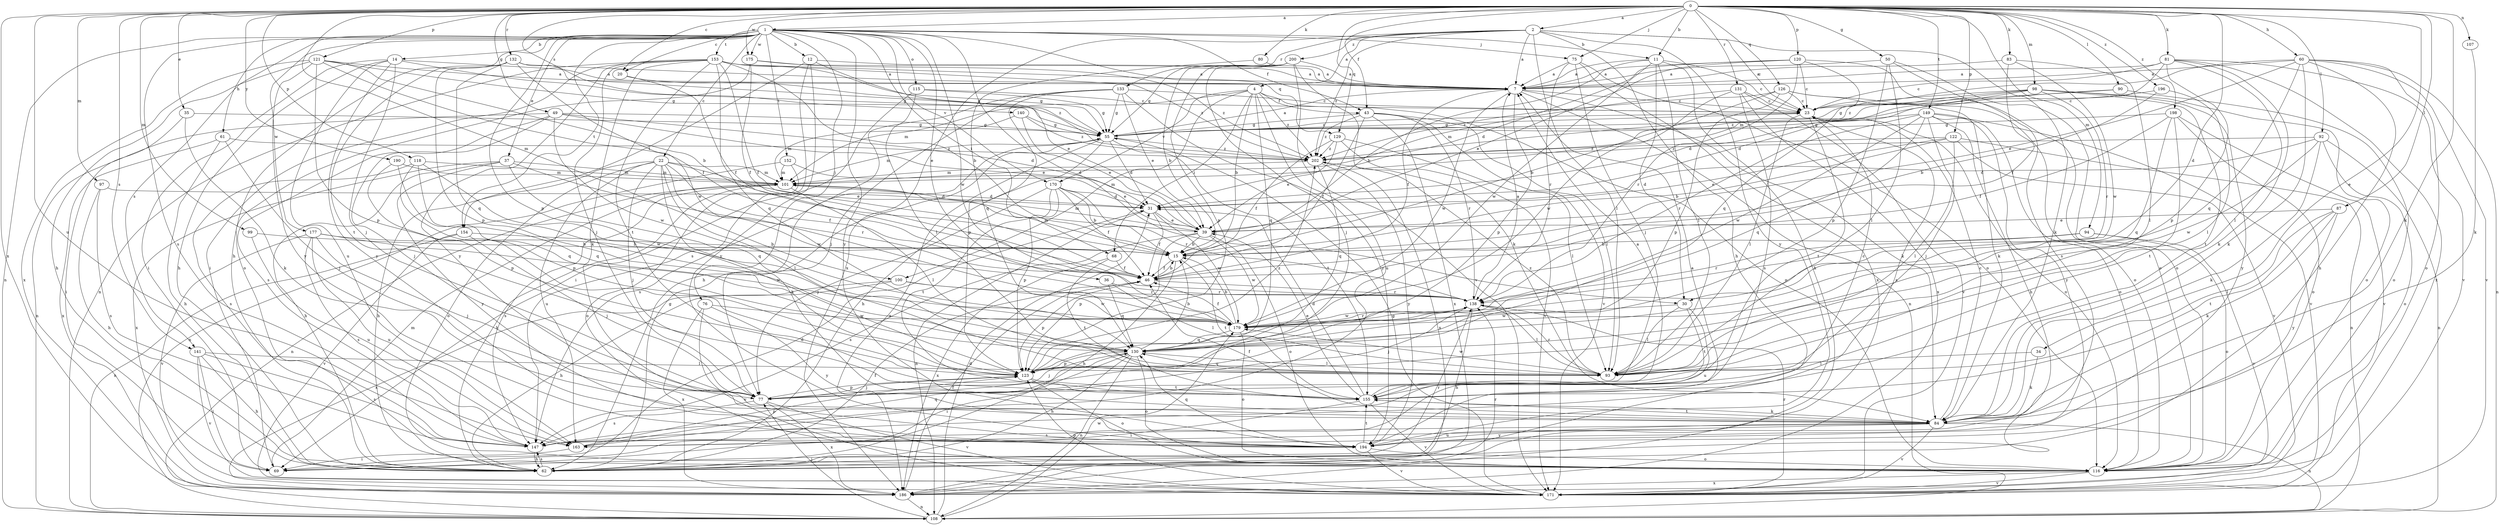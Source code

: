 strict digraph  {
0;
1;
2;
4;
7;
11;
12;
14;
15;
20;
22;
23;
30;
31;
34;
35;
36;
37;
39;
43;
46;
49;
50;
55;
60;
61;
62;
68;
69;
75;
76;
77;
80;
81;
83;
84;
87;
90;
92;
93;
94;
97;
98;
99;
100;
101;
107;
108;
115;
116;
118;
120;
121;
122;
123;
126;
129;
130;
131;
132;
133;
138;
140;
141;
147;
149;
152;
153;
154;
155;
163;
170;
171;
175;
177;
179;
186;
190;
194;
196;
198;
200;
202;
0 -> 1  [label=a];
0 -> 2  [label=a];
0 -> 11  [label=b];
0 -> 20  [label=c];
0 -> 30  [label=d];
0 -> 34  [label=e];
0 -> 35  [label=e];
0 -> 43  [label=f];
0 -> 49  [label=g];
0 -> 50  [label=g];
0 -> 60  [label=h];
0 -> 75  [label=j];
0 -> 80  [label=k];
0 -> 81  [label=k];
0 -> 83  [label=k];
0 -> 84  [label=k];
0 -> 87  [label=l];
0 -> 90  [label=l];
0 -> 92  [label=l];
0 -> 94  [label=m];
0 -> 97  [label=m];
0 -> 98  [label=m];
0 -> 99  [label=m];
0 -> 100  [label=m];
0 -> 107  [label=n];
0 -> 118  [label=p];
0 -> 120  [label=p];
0 -> 121  [label=p];
0 -> 122  [label=p];
0 -> 126  [label=q];
0 -> 129  [label=q];
0 -> 131  [label=r];
0 -> 132  [label=r];
0 -> 140  [label=s];
0 -> 141  [label=s];
0 -> 149  [label=t];
0 -> 163  [label=u];
0 -> 175  [label=w];
0 -> 186  [label=x];
0 -> 190  [label=y];
0 -> 196  [label=z];
0 -> 198  [label=z];
1 -> 11  [label=b];
1 -> 12  [label=b];
1 -> 14  [label=b];
1 -> 20  [label=c];
1 -> 22  [label=c];
1 -> 30  [label=d];
1 -> 36  [label=e];
1 -> 37  [label=e];
1 -> 43  [label=f];
1 -> 61  [label=h];
1 -> 62  [label=h];
1 -> 68  [label=i];
1 -> 75  [label=j];
1 -> 76  [label=j];
1 -> 108  [label=n];
1 -> 115  [label=o];
1 -> 123  [label=p];
1 -> 129  [label=q];
1 -> 141  [label=s];
1 -> 147  [label=s];
1 -> 152  [label=t];
1 -> 153  [label=t];
1 -> 154  [label=t];
1 -> 170  [label=v];
1 -> 175  [label=w];
1 -> 177  [label=w];
1 -> 179  [label=w];
1 -> 194  [label=y];
2 -> 4  [label=a];
2 -> 7  [label=a];
2 -> 23  [label=c];
2 -> 62  [label=h];
2 -> 84  [label=k];
2 -> 93  [label=l];
2 -> 133  [label=r];
2 -> 186  [label=x];
2 -> 194  [label=y];
2 -> 200  [label=z];
2 -> 202  [label=z];
4 -> 15  [label=b];
4 -> 43  [label=f];
4 -> 68  [label=i];
4 -> 100  [label=m];
4 -> 101  [label=m];
4 -> 116  [label=o];
4 -> 130  [label=q];
4 -> 163  [label=u];
4 -> 170  [label=v];
4 -> 202  [label=z];
7 -> 23  [label=c];
7 -> 46  [label=f];
7 -> 84  [label=k];
7 -> 108  [label=n];
7 -> 123  [label=p];
7 -> 179  [label=w];
11 -> 7  [label=a];
11 -> 15  [label=b];
11 -> 23  [label=c];
11 -> 30  [label=d];
11 -> 62  [label=h];
11 -> 93  [label=l];
11 -> 179  [label=w];
12 -> 7  [label=a];
12 -> 39  [label=e];
12 -> 147  [label=s];
12 -> 154  [label=t];
12 -> 194  [label=y];
14 -> 7  [label=a];
14 -> 55  [label=g];
14 -> 62  [label=h];
14 -> 69  [label=i];
14 -> 77  [label=j];
14 -> 163  [label=u];
14 -> 194  [label=y];
15 -> 46  [label=f];
15 -> 62  [label=h];
15 -> 101  [label=m];
15 -> 155  [label=t];
20 -> 46  [label=f];
20 -> 202  [label=z];
22 -> 39  [label=e];
22 -> 46  [label=f];
22 -> 62  [label=h];
22 -> 77  [label=j];
22 -> 84  [label=k];
22 -> 93  [label=l];
22 -> 101  [label=m];
22 -> 116  [label=o];
22 -> 163  [label=u];
22 -> 179  [label=w];
23 -> 55  [label=g];
23 -> 93  [label=l];
23 -> 116  [label=o];
23 -> 147  [label=s];
23 -> 155  [label=t];
30 -> 93  [label=l];
30 -> 155  [label=t];
30 -> 163  [label=u];
30 -> 179  [label=w];
31 -> 39  [label=e];
31 -> 46  [label=f];
31 -> 108  [label=n];
31 -> 179  [label=w];
34 -> 84  [label=k];
34 -> 93  [label=l];
35 -> 55  [label=g];
35 -> 69  [label=i];
35 -> 84  [label=k];
36 -> 93  [label=l];
36 -> 130  [label=q];
36 -> 138  [label=r];
37 -> 62  [label=h];
37 -> 101  [label=m];
37 -> 130  [label=q];
37 -> 138  [label=r];
37 -> 186  [label=x];
37 -> 194  [label=y];
39 -> 15  [label=b];
39 -> 101  [label=m];
39 -> 116  [label=o];
39 -> 123  [label=p];
39 -> 147  [label=s];
39 -> 179  [label=w];
43 -> 46  [label=f];
43 -> 55  [label=g];
43 -> 93  [label=l];
43 -> 138  [label=r];
43 -> 171  [label=v];
43 -> 186  [label=x];
43 -> 202  [label=z];
46 -> 15  [label=b];
46 -> 123  [label=p];
46 -> 138  [label=r];
49 -> 31  [label=d];
49 -> 39  [label=e];
49 -> 55  [label=g];
49 -> 77  [label=j];
49 -> 108  [label=n];
49 -> 147  [label=s];
49 -> 179  [label=w];
50 -> 7  [label=a];
50 -> 93  [label=l];
50 -> 116  [label=o];
50 -> 123  [label=p];
50 -> 147  [label=s];
55 -> 7  [label=a];
55 -> 23  [label=c];
55 -> 31  [label=d];
55 -> 62  [label=h];
55 -> 101  [label=m];
55 -> 147  [label=s];
55 -> 155  [label=t];
55 -> 186  [label=x];
55 -> 202  [label=z];
60 -> 7  [label=a];
60 -> 39  [label=e];
60 -> 62  [label=h];
60 -> 84  [label=k];
60 -> 108  [label=n];
60 -> 116  [label=o];
60 -> 130  [label=q];
60 -> 171  [label=v];
60 -> 202  [label=z];
61 -> 62  [label=h];
61 -> 77  [label=j];
61 -> 186  [label=x];
61 -> 202  [label=z];
62 -> 46  [label=f];
62 -> 55  [label=g];
62 -> 147  [label=s];
68 -> 46  [label=f];
68 -> 155  [label=t];
68 -> 186  [label=x];
69 -> 31  [label=d];
69 -> 101  [label=m];
69 -> 138  [label=r];
75 -> 7  [label=a];
75 -> 77  [label=j];
75 -> 116  [label=o];
75 -> 138  [label=r];
75 -> 186  [label=x];
76 -> 171  [label=v];
76 -> 179  [label=w];
76 -> 186  [label=x];
76 -> 194  [label=y];
77 -> 123  [label=p];
77 -> 147  [label=s];
77 -> 171  [label=v];
77 -> 186  [label=x];
80 -> 7  [label=a];
80 -> 130  [label=q];
81 -> 7  [label=a];
81 -> 23  [label=c];
81 -> 84  [label=k];
81 -> 93  [label=l];
81 -> 101  [label=m];
81 -> 123  [label=p];
81 -> 171  [label=v];
81 -> 186  [label=x];
83 -> 7  [label=a];
83 -> 46  [label=f];
83 -> 93  [label=l];
83 -> 179  [label=w];
84 -> 23  [label=c];
84 -> 46  [label=f];
84 -> 108  [label=n];
84 -> 147  [label=s];
84 -> 155  [label=t];
84 -> 163  [label=u];
84 -> 171  [label=v];
84 -> 194  [label=y];
87 -> 39  [label=e];
87 -> 84  [label=k];
87 -> 93  [label=l];
87 -> 155  [label=t];
87 -> 194  [label=y];
90 -> 23  [label=c];
90 -> 31  [label=d];
90 -> 116  [label=o];
92 -> 31  [label=d];
92 -> 84  [label=k];
92 -> 108  [label=n];
92 -> 116  [label=o];
92 -> 179  [label=w];
92 -> 202  [label=z];
93 -> 130  [label=q];
93 -> 138  [label=r];
93 -> 179  [label=w];
93 -> 202  [label=z];
94 -> 15  [label=b];
94 -> 116  [label=o];
94 -> 138  [label=r];
94 -> 171  [label=v];
97 -> 31  [label=d];
97 -> 62  [label=h];
97 -> 147  [label=s];
98 -> 23  [label=c];
98 -> 31  [label=d];
98 -> 55  [label=g];
98 -> 116  [label=o];
98 -> 138  [label=r];
98 -> 155  [label=t];
98 -> 194  [label=y];
98 -> 202  [label=z];
99 -> 15  [label=b];
99 -> 163  [label=u];
100 -> 62  [label=h];
100 -> 138  [label=r];
100 -> 179  [label=w];
100 -> 186  [label=x];
101 -> 31  [label=d];
101 -> 62  [label=h];
101 -> 93  [label=l];
101 -> 108  [label=n];
101 -> 147  [label=s];
107 -> 84  [label=k];
108 -> 31  [label=d];
108 -> 77  [label=j];
108 -> 179  [label=w];
115 -> 23  [label=c];
115 -> 55  [label=g];
115 -> 69  [label=i];
115 -> 93  [label=l];
116 -> 171  [label=v];
116 -> 186  [label=x];
118 -> 101  [label=m];
118 -> 123  [label=p];
118 -> 130  [label=q];
118 -> 147  [label=s];
118 -> 179  [label=w];
120 -> 7  [label=a];
120 -> 23  [label=c];
120 -> 31  [label=d];
120 -> 39  [label=e];
120 -> 116  [label=o];
120 -> 130  [label=q];
120 -> 138  [label=r];
121 -> 7  [label=a];
121 -> 15  [label=b];
121 -> 46  [label=f];
121 -> 55  [label=g];
121 -> 62  [label=h];
121 -> 123  [label=p];
121 -> 186  [label=x];
121 -> 194  [label=y];
122 -> 15  [label=b];
122 -> 39  [label=e];
122 -> 93  [label=l];
122 -> 108  [label=n];
122 -> 171  [label=v];
122 -> 202  [label=z];
123 -> 77  [label=j];
123 -> 116  [label=o];
123 -> 138  [label=r];
123 -> 155  [label=t];
123 -> 202  [label=z];
126 -> 15  [label=b];
126 -> 23  [label=c];
126 -> 84  [label=k];
126 -> 116  [label=o];
126 -> 123  [label=p];
126 -> 202  [label=z];
129 -> 39  [label=e];
129 -> 46  [label=f];
129 -> 93  [label=l];
129 -> 171  [label=v];
129 -> 202  [label=z];
130 -> 15  [label=b];
130 -> 62  [label=h];
130 -> 69  [label=i];
130 -> 77  [label=j];
130 -> 93  [label=l];
130 -> 108  [label=n];
130 -> 116  [label=o];
130 -> 123  [label=p];
131 -> 23  [label=c];
131 -> 101  [label=m];
131 -> 147  [label=s];
131 -> 171  [label=v];
131 -> 179  [label=w];
131 -> 186  [label=x];
132 -> 7  [label=a];
132 -> 55  [label=g];
132 -> 123  [label=p];
132 -> 130  [label=q];
132 -> 155  [label=t];
132 -> 179  [label=w];
133 -> 23  [label=c];
133 -> 39  [label=e];
133 -> 55  [label=g];
133 -> 62  [label=h];
133 -> 77  [label=j];
133 -> 123  [label=p];
133 -> 194  [label=y];
138 -> 7  [label=a];
138 -> 62  [label=h];
138 -> 77  [label=j];
138 -> 93  [label=l];
138 -> 179  [label=w];
140 -> 39  [label=e];
140 -> 55  [label=g];
140 -> 101  [label=m];
140 -> 202  [label=z];
141 -> 62  [label=h];
141 -> 69  [label=i];
141 -> 93  [label=l];
141 -> 147  [label=s];
141 -> 171  [label=v];
147 -> 62  [label=h];
149 -> 55  [label=g];
149 -> 62  [label=h];
149 -> 77  [label=j];
149 -> 116  [label=o];
149 -> 130  [label=q];
149 -> 138  [label=r];
149 -> 171  [label=v];
149 -> 179  [label=w];
149 -> 194  [label=y];
152 -> 39  [label=e];
152 -> 101  [label=m];
152 -> 108  [label=n];
152 -> 116  [label=o];
153 -> 7  [label=a];
153 -> 15  [label=b];
153 -> 46  [label=f];
153 -> 55  [label=g];
153 -> 69  [label=i];
153 -> 77  [label=j];
153 -> 84  [label=k];
153 -> 108  [label=n];
153 -> 130  [label=q];
153 -> 155  [label=t];
153 -> 194  [label=y];
153 -> 202  [label=z];
154 -> 15  [label=b];
154 -> 77  [label=j];
154 -> 108  [label=n];
154 -> 171  [label=v];
155 -> 7  [label=a];
155 -> 23  [label=c];
155 -> 31  [label=d];
155 -> 39  [label=e];
155 -> 69  [label=i];
155 -> 84  [label=k];
155 -> 171  [label=v];
163 -> 69  [label=i];
163 -> 123  [label=p];
163 -> 130  [label=q];
170 -> 15  [label=b];
170 -> 31  [label=d];
170 -> 46  [label=f];
170 -> 77  [label=j];
170 -> 123  [label=p];
170 -> 138  [label=r];
170 -> 155  [label=t];
171 -> 55  [label=g];
171 -> 123  [label=p];
171 -> 138  [label=r];
175 -> 7  [label=a];
175 -> 46  [label=f];
175 -> 116  [label=o];
175 -> 202  [label=z];
177 -> 15  [label=b];
177 -> 77  [label=j];
177 -> 147  [label=s];
177 -> 163  [label=u];
177 -> 171  [label=v];
177 -> 179  [label=w];
179 -> 15  [label=b];
179 -> 46  [label=f];
179 -> 116  [label=o];
179 -> 130  [label=q];
179 -> 138  [label=r];
186 -> 46  [label=f];
186 -> 108  [label=n];
186 -> 138  [label=r];
190 -> 101  [label=m];
190 -> 123  [label=p];
190 -> 130  [label=q];
194 -> 7  [label=a];
194 -> 116  [label=o];
194 -> 130  [label=q];
194 -> 155  [label=t];
194 -> 171  [label=v];
196 -> 15  [label=b];
196 -> 23  [label=c];
196 -> 93  [label=l];
198 -> 46  [label=f];
198 -> 55  [label=g];
198 -> 116  [label=o];
198 -> 130  [label=q];
198 -> 155  [label=t];
198 -> 171  [label=v];
200 -> 7  [label=a];
200 -> 15  [label=b];
200 -> 55  [label=g];
200 -> 77  [label=j];
200 -> 84  [label=k];
200 -> 123  [label=p];
200 -> 171  [label=v];
202 -> 101  [label=m];
202 -> 130  [label=q];
202 -> 186  [label=x];
202 -> 194  [label=y];
}

